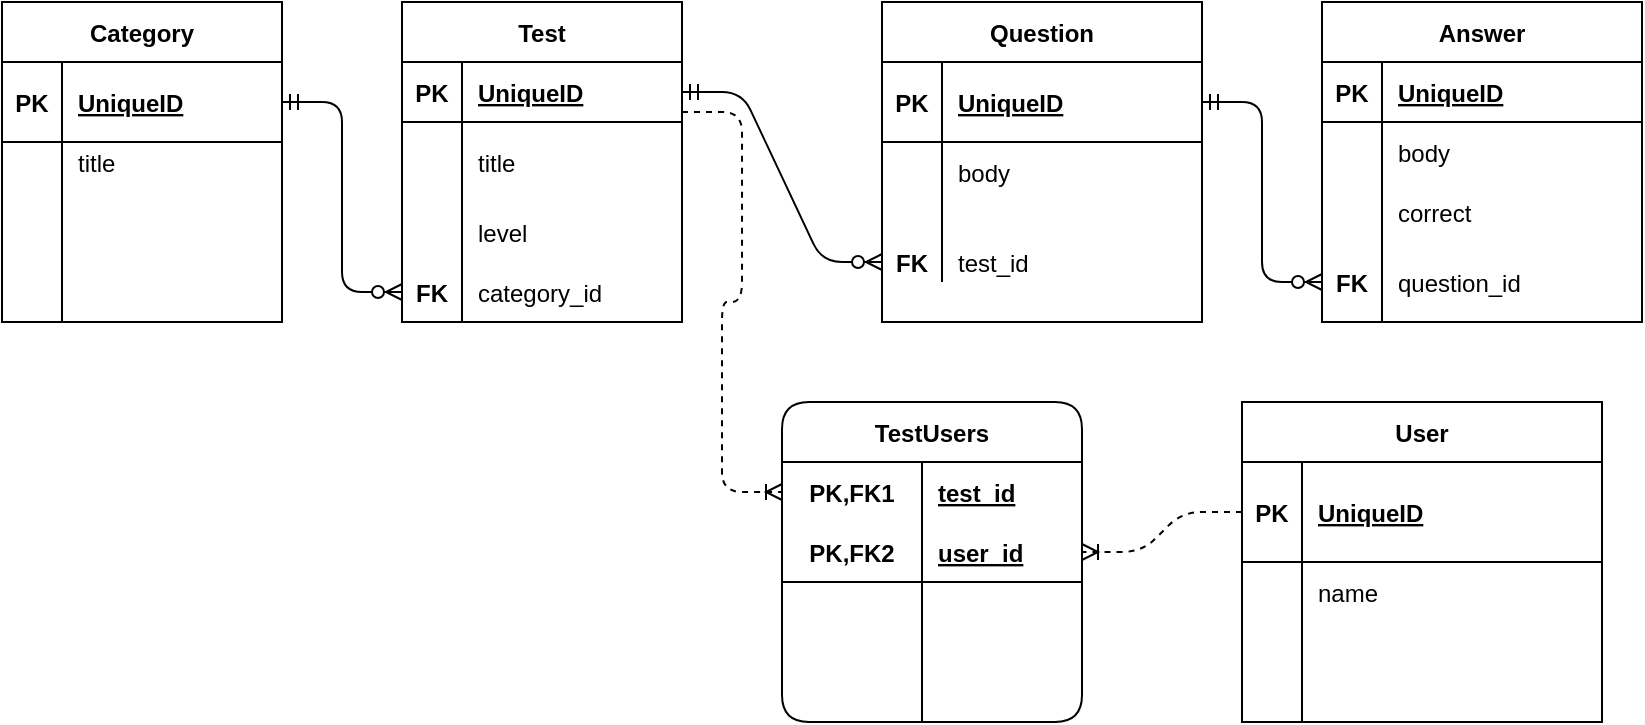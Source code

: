 <mxfile version="14.8.6" type="github">
  <diagram id="R2lEEEUBdFMjLlhIrx00" name="Page-1">
    <mxGraphModel dx="862" dy="407" grid="1" gridSize="10" guides="1" tooltips="1" connect="1" arrows="1" fold="1" page="1" pageScale="1" pageWidth="850" pageHeight="1100" math="0" shadow="0" extFonts="Permanent Marker^https://fonts.googleapis.com/css?family=Permanent+Marker">
      <root>
        <mxCell id="0" />
        <mxCell id="1" parent="0" />
        <mxCell id="PoZgH3zULXcozwSO1ZEm-1" value="Test" style="shape=table;startSize=30;container=1;collapsible=1;childLayout=tableLayout;fixedRows=1;rowLines=0;fontStyle=1;align=center;resizeLast=1;fontSize=12;" parent="1" vertex="1">
          <mxGeometry x="220" y="80" width="140" height="160" as="geometry" />
        </mxCell>
        <mxCell id="PoZgH3zULXcozwSO1ZEm-2" value="" style="shape=partialRectangle;collapsible=0;dropTarget=0;pointerEvents=0;fillColor=none;top=0;left=0;bottom=1;right=0;points=[[0,0.5],[1,0.5]];portConstraint=eastwest;" parent="PoZgH3zULXcozwSO1ZEm-1" vertex="1">
          <mxGeometry y="30" width="140" height="30" as="geometry" />
        </mxCell>
        <mxCell id="PoZgH3zULXcozwSO1ZEm-3" value="PK" style="shape=partialRectangle;connectable=0;fillColor=none;top=0;left=0;bottom=0;right=0;fontStyle=1;overflow=hidden;" parent="PoZgH3zULXcozwSO1ZEm-2" vertex="1">
          <mxGeometry width="30" height="30" as="geometry" />
        </mxCell>
        <mxCell id="PoZgH3zULXcozwSO1ZEm-4" value="UniqueID" style="shape=partialRectangle;connectable=0;fillColor=none;top=0;left=0;bottom=0;right=0;align=left;spacingLeft=6;fontStyle=5;overflow=hidden;" parent="PoZgH3zULXcozwSO1ZEm-2" vertex="1">
          <mxGeometry x="30" width="110" height="30" as="geometry" />
        </mxCell>
        <mxCell id="PoZgH3zULXcozwSO1ZEm-5" value="" style="shape=partialRectangle;collapsible=0;dropTarget=0;pointerEvents=0;fillColor=none;top=0;left=0;bottom=0;right=0;points=[[0,0.5],[1,0.5]];portConstraint=eastwest;" parent="PoZgH3zULXcozwSO1ZEm-1" vertex="1">
          <mxGeometry y="60" width="140" height="40" as="geometry" />
        </mxCell>
        <mxCell id="PoZgH3zULXcozwSO1ZEm-6" value="" style="shape=partialRectangle;connectable=0;fillColor=none;top=0;left=0;bottom=0;right=0;editable=1;overflow=hidden;" parent="PoZgH3zULXcozwSO1ZEm-5" vertex="1">
          <mxGeometry width="30" height="40" as="geometry" />
        </mxCell>
        <mxCell id="PoZgH3zULXcozwSO1ZEm-7" value="title" style="shape=partialRectangle;connectable=0;fillColor=none;top=0;left=0;bottom=0;right=0;align=left;spacingLeft=6;overflow=hidden;fontSize=12;" parent="PoZgH3zULXcozwSO1ZEm-5" vertex="1">
          <mxGeometry x="30" width="110" height="40" as="geometry" />
        </mxCell>
        <mxCell id="PoZgH3zULXcozwSO1ZEm-8" value="" style="shape=partialRectangle;collapsible=0;dropTarget=0;pointerEvents=0;fillColor=none;top=0;left=0;bottom=0;right=0;points=[[0,0.5],[1,0.5]];portConstraint=eastwest;" parent="PoZgH3zULXcozwSO1ZEm-1" vertex="1">
          <mxGeometry y="100" width="140" height="30" as="geometry" />
        </mxCell>
        <mxCell id="PoZgH3zULXcozwSO1ZEm-9" value="" style="shape=partialRectangle;connectable=0;fillColor=none;top=0;left=0;bottom=0;right=0;editable=1;overflow=hidden;" parent="PoZgH3zULXcozwSO1ZEm-8" vertex="1">
          <mxGeometry width="30" height="30" as="geometry" />
        </mxCell>
        <mxCell id="PoZgH3zULXcozwSO1ZEm-10" value="level" style="shape=partialRectangle;connectable=0;fillColor=none;top=0;left=0;bottom=0;right=0;align=left;spacingLeft=6;overflow=hidden;" parent="PoZgH3zULXcozwSO1ZEm-8" vertex="1">
          <mxGeometry x="30" width="110" height="30" as="geometry" />
        </mxCell>
        <mxCell id="PoZgH3zULXcozwSO1ZEm-11" value="" style="shape=partialRectangle;collapsible=0;dropTarget=0;pointerEvents=0;fillColor=none;top=0;left=0;bottom=0;right=0;points=[[0,0.5],[1,0.5]];portConstraint=eastwest;" parent="PoZgH3zULXcozwSO1ZEm-1" vertex="1">
          <mxGeometry y="130" width="140" height="30" as="geometry" />
        </mxCell>
        <mxCell id="PoZgH3zULXcozwSO1ZEm-12" value="FK" style="shape=partialRectangle;connectable=0;fillColor=none;top=0;left=0;bottom=0;right=0;editable=1;overflow=hidden;fontStyle=1;" parent="PoZgH3zULXcozwSO1ZEm-11" vertex="1">
          <mxGeometry width="30" height="30" as="geometry" />
        </mxCell>
        <mxCell id="PoZgH3zULXcozwSO1ZEm-13" value="category_id" style="shape=partialRectangle;connectable=0;fillColor=none;top=0;left=0;bottom=0;right=0;align=left;spacingLeft=6;overflow=hidden;" parent="PoZgH3zULXcozwSO1ZEm-11" vertex="1">
          <mxGeometry x="30" width="110" height="30" as="geometry" />
        </mxCell>
        <mxCell id="PoZgH3zULXcozwSO1ZEm-40" value="Question" style="shape=table;startSize=30;container=1;collapsible=1;childLayout=tableLayout;fixedRows=1;rowLines=0;fontStyle=1;align=center;resizeLast=1;" parent="1" vertex="1">
          <mxGeometry x="460" y="80" width="160" height="160" as="geometry" />
        </mxCell>
        <mxCell id="PoZgH3zULXcozwSO1ZEm-41" value="" style="shape=partialRectangle;collapsible=0;dropTarget=0;pointerEvents=0;fillColor=none;top=0;left=0;bottom=1;right=0;points=[[0,0.5],[1,0.5]];portConstraint=eastwest;" parent="PoZgH3zULXcozwSO1ZEm-40" vertex="1">
          <mxGeometry y="30" width="160" height="40" as="geometry" />
        </mxCell>
        <mxCell id="PoZgH3zULXcozwSO1ZEm-42" value="PK" style="shape=partialRectangle;connectable=0;fillColor=none;top=0;left=0;bottom=0;right=0;fontStyle=1;overflow=hidden;" parent="PoZgH3zULXcozwSO1ZEm-41" vertex="1">
          <mxGeometry width="30" height="40" as="geometry" />
        </mxCell>
        <mxCell id="PoZgH3zULXcozwSO1ZEm-43" value="UniqueID" style="shape=partialRectangle;connectable=0;fillColor=none;top=0;left=0;bottom=0;right=0;align=left;spacingLeft=6;fontStyle=5;overflow=hidden;" parent="PoZgH3zULXcozwSO1ZEm-41" vertex="1">
          <mxGeometry x="30" width="130" height="40" as="geometry" />
        </mxCell>
        <mxCell id="PoZgH3zULXcozwSO1ZEm-44" value="" style="shape=partialRectangle;collapsible=0;dropTarget=0;pointerEvents=0;fillColor=none;top=0;left=0;bottom=0;right=0;points=[[0,0.5],[1,0.5]];portConstraint=eastwest;" parent="PoZgH3zULXcozwSO1ZEm-40" vertex="1">
          <mxGeometry y="70" width="160" height="30" as="geometry" />
        </mxCell>
        <mxCell id="PoZgH3zULXcozwSO1ZEm-45" value="" style="shape=partialRectangle;connectable=0;fillColor=none;top=0;left=0;bottom=0;right=0;editable=1;overflow=hidden;" parent="PoZgH3zULXcozwSO1ZEm-44" vertex="1">
          <mxGeometry width="30" height="30" as="geometry" />
        </mxCell>
        <mxCell id="PoZgH3zULXcozwSO1ZEm-46" value="body" style="shape=partialRectangle;connectable=0;fillColor=none;top=0;left=0;bottom=0;right=0;align=left;spacingLeft=6;overflow=hidden;" parent="PoZgH3zULXcozwSO1ZEm-44" vertex="1">
          <mxGeometry x="30" width="130" height="30" as="geometry" />
        </mxCell>
        <mxCell id="PoZgH3zULXcozwSO1ZEm-47" value="" style="shape=partialRectangle;collapsible=0;dropTarget=0;pointerEvents=0;fillColor=none;top=0;left=0;bottom=0;right=0;points=[[0,0.5],[1,0.5]];portConstraint=eastwest;" parent="PoZgH3zULXcozwSO1ZEm-40" vertex="1">
          <mxGeometry y="100" width="160" height="20" as="geometry" />
        </mxCell>
        <mxCell id="PoZgH3zULXcozwSO1ZEm-48" value="" style="shape=partialRectangle;connectable=0;fillColor=none;top=0;left=0;bottom=0;right=0;editable=1;overflow=hidden;" parent="PoZgH3zULXcozwSO1ZEm-47" vertex="1">
          <mxGeometry width="30" height="20" as="geometry" />
        </mxCell>
        <mxCell id="PoZgH3zULXcozwSO1ZEm-49" value="" style="shape=partialRectangle;connectable=0;fillColor=none;top=0;left=0;bottom=0;right=0;align=left;spacingLeft=6;overflow=hidden;" parent="PoZgH3zULXcozwSO1ZEm-47" vertex="1">
          <mxGeometry x="30" width="130" height="20" as="geometry" />
        </mxCell>
        <mxCell id="PoZgH3zULXcozwSO1ZEm-50" value="" style="shape=partialRectangle;collapsible=0;dropTarget=0;pointerEvents=0;fillColor=none;top=0;left=0;bottom=0;right=0;points=[[0,0.5],[1,0.5]];portConstraint=eastwest;" parent="PoZgH3zULXcozwSO1ZEm-40" vertex="1">
          <mxGeometry y="120" width="160" height="20" as="geometry" />
        </mxCell>
        <mxCell id="PoZgH3zULXcozwSO1ZEm-51" value="FK" style="shape=partialRectangle;connectable=0;fillColor=none;top=0;left=0;bottom=0;right=0;editable=1;overflow=hidden;fontStyle=1;" parent="PoZgH3zULXcozwSO1ZEm-50" vertex="1">
          <mxGeometry width="30" height="20" as="geometry" />
        </mxCell>
        <mxCell id="PoZgH3zULXcozwSO1ZEm-52" value="test_id" style="shape=partialRectangle;connectable=0;fillColor=none;top=0;left=0;bottom=0;right=0;align=left;spacingLeft=6;overflow=hidden;" parent="PoZgH3zULXcozwSO1ZEm-50" vertex="1">
          <mxGeometry x="30" width="130" height="20" as="geometry" />
        </mxCell>
        <mxCell id="PoZgH3zULXcozwSO1ZEm-69" value="Answer" style="shape=table;startSize=30;container=1;collapsible=1;childLayout=tableLayout;fixedRows=1;rowLines=0;fontStyle=1;align=center;resizeLast=1;" parent="1" vertex="1">
          <mxGeometry x="680" y="80" width="160" height="160" as="geometry" />
        </mxCell>
        <mxCell id="PoZgH3zULXcozwSO1ZEm-70" value="" style="shape=partialRectangle;collapsible=0;dropTarget=0;pointerEvents=0;fillColor=none;top=0;left=0;bottom=1;right=0;points=[[0,0.5],[1,0.5]];portConstraint=eastwest;" parent="PoZgH3zULXcozwSO1ZEm-69" vertex="1">
          <mxGeometry y="30" width="160" height="30" as="geometry" />
        </mxCell>
        <mxCell id="PoZgH3zULXcozwSO1ZEm-71" value="PK" style="shape=partialRectangle;connectable=0;fillColor=none;top=0;left=0;bottom=0;right=0;fontStyle=1;overflow=hidden;" parent="PoZgH3zULXcozwSO1ZEm-70" vertex="1">
          <mxGeometry width="30" height="30" as="geometry" />
        </mxCell>
        <mxCell id="PoZgH3zULXcozwSO1ZEm-72" value="UniqueID" style="shape=partialRectangle;connectable=0;fillColor=none;top=0;left=0;bottom=0;right=0;align=left;spacingLeft=6;fontStyle=5;overflow=hidden;" parent="PoZgH3zULXcozwSO1ZEm-70" vertex="1">
          <mxGeometry x="30" width="130" height="30" as="geometry" />
        </mxCell>
        <mxCell id="PoZgH3zULXcozwSO1ZEm-73" value="" style="shape=partialRectangle;collapsible=0;dropTarget=0;pointerEvents=0;fillColor=none;top=0;left=0;bottom=0;right=0;points=[[0,0.5],[1,0.5]];portConstraint=eastwest;" parent="PoZgH3zULXcozwSO1ZEm-69" vertex="1">
          <mxGeometry y="60" width="160" height="30" as="geometry" />
        </mxCell>
        <mxCell id="PoZgH3zULXcozwSO1ZEm-74" value="" style="shape=partialRectangle;connectable=0;fillColor=none;top=0;left=0;bottom=0;right=0;editable=1;overflow=hidden;" parent="PoZgH3zULXcozwSO1ZEm-73" vertex="1">
          <mxGeometry width="30" height="30" as="geometry" />
        </mxCell>
        <mxCell id="PoZgH3zULXcozwSO1ZEm-75" value="body" style="shape=partialRectangle;connectable=0;fillColor=none;top=0;left=0;bottom=0;right=0;align=left;spacingLeft=6;overflow=hidden;" parent="PoZgH3zULXcozwSO1ZEm-73" vertex="1">
          <mxGeometry x="30" width="130" height="30" as="geometry" />
        </mxCell>
        <mxCell id="PoZgH3zULXcozwSO1ZEm-76" value="" style="shape=partialRectangle;collapsible=0;dropTarget=0;pointerEvents=0;fillColor=none;top=0;left=0;bottom=0;right=0;points=[[0,0.5],[1,0.5]];portConstraint=eastwest;" parent="PoZgH3zULXcozwSO1ZEm-69" vertex="1">
          <mxGeometry y="90" width="160" height="30" as="geometry" />
        </mxCell>
        <mxCell id="PoZgH3zULXcozwSO1ZEm-77" value="" style="shape=partialRectangle;connectable=0;fillColor=none;top=0;left=0;bottom=0;right=0;editable=1;overflow=hidden;" parent="PoZgH3zULXcozwSO1ZEm-76" vertex="1">
          <mxGeometry width="30" height="30" as="geometry" />
        </mxCell>
        <mxCell id="PoZgH3zULXcozwSO1ZEm-78" value="correct" style="shape=partialRectangle;connectable=0;fillColor=none;top=0;left=0;bottom=0;right=0;align=left;spacingLeft=6;overflow=hidden;" parent="PoZgH3zULXcozwSO1ZEm-76" vertex="1">
          <mxGeometry x="30" width="130" height="30" as="geometry" />
        </mxCell>
        <mxCell id="PoZgH3zULXcozwSO1ZEm-79" value="" style="shape=partialRectangle;collapsible=0;dropTarget=0;pointerEvents=0;fillColor=none;top=0;left=0;bottom=0;right=0;points=[[0,0.5],[1,0.5]];portConstraint=eastwest;" parent="PoZgH3zULXcozwSO1ZEm-69" vertex="1">
          <mxGeometry y="120" width="160" height="40" as="geometry" />
        </mxCell>
        <mxCell id="PoZgH3zULXcozwSO1ZEm-80" value="FK" style="shape=partialRectangle;connectable=0;fillColor=none;top=0;left=0;bottom=0;right=0;editable=1;overflow=hidden;fontStyle=1;" parent="PoZgH3zULXcozwSO1ZEm-79" vertex="1">
          <mxGeometry width="30" height="40" as="geometry" />
        </mxCell>
        <mxCell id="PoZgH3zULXcozwSO1ZEm-81" value="question_id" style="shape=partialRectangle;connectable=0;fillColor=none;top=0;left=0;bottom=0;right=0;align=left;spacingLeft=6;overflow=hidden;" parent="PoZgH3zULXcozwSO1ZEm-79" vertex="1">
          <mxGeometry x="30" width="130" height="40" as="geometry" />
        </mxCell>
        <mxCell id="SYYis820KRbvg8EecR_D-3" value="TestUsers" style="shape=table;startSize=30;container=1;collapsible=1;childLayout=tableLayout;fixedRows=1;rowLines=0;fontStyle=1;align=center;resizeLast=1;rounded=1;" parent="1" vertex="1">
          <mxGeometry x="410" y="280" width="150" height="160" as="geometry" />
        </mxCell>
        <mxCell id="SYYis820KRbvg8EecR_D-4" value="" style="shape=partialRectangle;collapsible=0;dropTarget=0;pointerEvents=0;fillColor=none;top=0;left=0;bottom=0;right=0;points=[[0,0.5],[1,0.5]];portConstraint=eastwest;" parent="SYYis820KRbvg8EecR_D-3" vertex="1">
          <mxGeometry y="30" width="150" height="30" as="geometry" />
        </mxCell>
        <mxCell id="SYYis820KRbvg8EecR_D-5" value="PK,FK1" style="shape=partialRectangle;connectable=0;fillColor=none;top=0;left=0;bottom=0;right=0;fontStyle=1;overflow=hidden;" parent="SYYis820KRbvg8EecR_D-4" vertex="1">
          <mxGeometry width="70" height="30" as="geometry" />
        </mxCell>
        <mxCell id="SYYis820KRbvg8EecR_D-6" value="test_id" style="shape=partialRectangle;connectable=0;fillColor=none;top=0;left=0;bottom=0;right=0;align=left;spacingLeft=6;fontStyle=5;overflow=hidden;" parent="SYYis820KRbvg8EecR_D-4" vertex="1">
          <mxGeometry x="70" width="80" height="30" as="geometry" />
        </mxCell>
        <mxCell id="SYYis820KRbvg8EecR_D-7" value="" style="shape=partialRectangle;collapsible=0;dropTarget=0;pointerEvents=0;fillColor=none;top=0;left=0;bottom=1;right=0;points=[[0,0.5],[1,0.5]];portConstraint=eastwest;" parent="SYYis820KRbvg8EecR_D-3" vertex="1">
          <mxGeometry y="60" width="150" height="30" as="geometry" />
        </mxCell>
        <mxCell id="SYYis820KRbvg8EecR_D-8" value="PK,FK2" style="shape=partialRectangle;connectable=0;fillColor=none;top=0;left=0;bottom=0;right=0;fontStyle=1;overflow=hidden;" parent="SYYis820KRbvg8EecR_D-7" vertex="1">
          <mxGeometry width="70" height="30" as="geometry" />
        </mxCell>
        <mxCell id="SYYis820KRbvg8EecR_D-9" value="user_id" style="shape=partialRectangle;connectable=0;fillColor=none;top=0;left=0;bottom=0;right=0;align=left;spacingLeft=6;fontStyle=5;overflow=hidden;" parent="SYYis820KRbvg8EecR_D-7" vertex="1">
          <mxGeometry x="70" width="80" height="30" as="geometry" />
        </mxCell>
        <mxCell id="SYYis820KRbvg8EecR_D-10" value="" style="shape=partialRectangle;collapsible=0;dropTarget=0;pointerEvents=0;fillColor=none;top=0;left=0;bottom=0;right=0;points=[[0,0.5],[1,0.5]];portConstraint=eastwest;" parent="SYYis820KRbvg8EecR_D-3" vertex="1">
          <mxGeometry y="90" width="150" height="40" as="geometry" />
        </mxCell>
        <mxCell id="SYYis820KRbvg8EecR_D-11" value="" style="shape=partialRectangle;connectable=0;fillColor=none;top=0;left=0;bottom=0;right=0;editable=1;overflow=hidden;" parent="SYYis820KRbvg8EecR_D-10" vertex="1">
          <mxGeometry width="70" height="40" as="geometry" />
        </mxCell>
        <mxCell id="SYYis820KRbvg8EecR_D-12" value="" style="shape=partialRectangle;connectable=0;fillColor=none;top=0;left=0;bottom=0;right=0;align=left;spacingLeft=6;overflow=hidden;" parent="SYYis820KRbvg8EecR_D-10" vertex="1">
          <mxGeometry x="70" width="80" height="40" as="geometry" />
        </mxCell>
        <mxCell id="SYYis820KRbvg8EecR_D-13" value="" style="shape=partialRectangle;collapsible=0;dropTarget=0;pointerEvents=0;fillColor=none;top=0;left=0;bottom=0;right=0;points=[[0,0.5],[1,0.5]];portConstraint=eastwest;" parent="SYYis820KRbvg8EecR_D-3" vertex="1">
          <mxGeometry y="130" width="150" height="30" as="geometry" />
        </mxCell>
        <mxCell id="SYYis820KRbvg8EecR_D-14" value="" style="shape=partialRectangle;connectable=0;fillColor=none;top=0;left=0;bottom=0;right=0;editable=1;overflow=hidden;" parent="SYYis820KRbvg8EecR_D-13" vertex="1">
          <mxGeometry width="70" height="30" as="geometry" />
        </mxCell>
        <mxCell id="SYYis820KRbvg8EecR_D-15" value="" style="shape=partialRectangle;connectable=0;fillColor=none;top=0;left=0;bottom=0;right=0;align=left;spacingLeft=6;overflow=hidden;" parent="SYYis820KRbvg8EecR_D-13" vertex="1">
          <mxGeometry x="70" width="80" height="30" as="geometry" />
        </mxCell>
        <mxCell id="SYYis820KRbvg8EecR_D-26" value="Category" style="shape=table;startSize=30;container=1;collapsible=1;childLayout=tableLayout;fixedRows=1;rowLines=0;fontStyle=1;align=center;resizeLast=1;" parent="1" vertex="1">
          <mxGeometry x="20" y="80" width="140" height="160" as="geometry" />
        </mxCell>
        <mxCell id="SYYis820KRbvg8EecR_D-27" value="" style="shape=partialRectangle;collapsible=0;dropTarget=0;pointerEvents=0;fillColor=none;top=0;left=0;bottom=1;right=0;points=[[0,0.5],[1,0.5]];portConstraint=eastwest;" parent="SYYis820KRbvg8EecR_D-26" vertex="1">
          <mxGeometry y="30" width="140" height="40" as="geometry" />
        </mxCell>
        <mxCell id="SYYis820KRbvg8EecR_D-28" value="PK" style="shape=partialRectangle;connectable=0;fillColor=none;top=0;left=0;bottom=0;right=0;fontStyle=1;overflow=hidden;" parent="SYYis820KRbvg8EecR_D-27" vertex="1">
          <mxGeometry width="30" height="40" as="geometry" />
        </mxCell>
        <mxCell id="SYYis820KRbvg8EecR_D-29" value="UniqueID" style="shape=partialRectangle;connectable=0;fillColor=none;top=0;left=0;bottom=0;right=0;align=left;spacingLeft=6;fontStyle=5;overflow=hidden;" parent="SYYis820KRbvg8EecR_D-27" vertex="1">
          <mxGeometry x="30" width="110" height="40" as="geometry" />
        </mxCell>
        <mxCell id="SYYis820KRbvg8EecR_D-30" value="" style="shape=partialRectangle;collapsible=0;dropTarget=0;pointerEvents=0;fillColor=none;top=0;left=0;bottom=0;right=0;points=[[0,0.5],[1,0.5]];portConstraint=eastwest;" parent="SYYis820KRbvg8EecR_D-26" vertex="1">
          <mxGeometry y="70" width="140" height="20" as="geometry" />
        </mxCell>
        <mxCell id="SYYis820KRbvg8EecR_D-31" value="" style="shape=partialRectangle;connectable=0;fillColor=none;top=0;left=0;bottom=0;right=0;editable=1;overflow=hidden;" parent="SYYis820KRbvg8EecR_D-30" vertex="1">
          <mxGeometry width="30" height="20" as="geometry" />
        </mxCell>
        <mxCell id="SYYis820KRbvg8EecR_D-32" value="title" style="shape=partialRectangle;connectable=0;fillColor=none;top=0;left=0;bottom=0;right=0;align=left;spacingLeft=6;overflow=hidden;" parent="SYYis820KRbvg8EecR_D-30" vertex="1">
          <mxGeometry x="30" width="110" height="20" as="geometry" />
        </mxCell>
        <mxCell id="SYYis820KRbvg8EecR_D-33" value="" style="shape=partialRectangle;collapsible=0;dropTarget=0;pointerEvents=0;fillColor=none;top=0;left=0;bottom=0;right=0;points=[[0,0.5],[1,0.5]];portConstraint=eastwest;" parent="SYYis820KRbvg8EecR_D-26" vertex="1">
          <mxGeometry y="90" width="140" height="30" as="geometry" />
        </mxCell>
        <mxCell id="SYYis820KRbvg8EecR_D-34" value="" style="shape=partialRectangle;connectable=0;fillColor=none;top=0;left=0;bottom=0;right=0;editable=1;overflow=hidden;" parent="SYYis820KRbvg8EecR_D-33" vertex="1">
          <mxGeometry width="30" height="30" as="geometry" />
        </mxCell>
        <mxCell id="SYYis820KRbvg8EecR_D-35" value="" style="shape=partialRectangle;connectable=0;fillColor=none;top=0;left=0;bottom=0;right=0;align=left;spacingLeft=6;overflow=hidden;" parent="SYYis820KRbvg8EecR_D-33" vertex="1">
          <mxGeometry x="30" width="110" height="30" as="geometry" />
        </mxCell>
        <mxCell id="SYYis820KRbvg8EecR_D-36" value="" style="shape=partialRectangle;collapsible=0;dropTarget=0;pointerEvents=0;fillColor=none;top=0;left=0;bottom=0;right=0;points=[[0,0.5],[1,0.5]];portConstraint=eastwest;" parent="SYYis820KRbvg8EecR_D-26" vertex="1">
          <mxGeometry y="120" width="140" height="40" as="geometry" />
        </mxCell>
        <mxCell id="SYYis820KRbvg8EecR_D-37" value="" style="shape=partialRectangle;connectable=0;fillColor=none;top=0;left=0;bottom=0;right=0;editable=1;overflow=hidden;" parent="SYYis820KRbvg8EecR_D-36" vertex="1">
          <mxGeometry width="30" height="40" as="geometry" />
        </mxCell>
        <mxCell id="SYYis820KRbvg8EecR_D-38" value="" style="shape=partialRectangle;connectable=0;fillColor=none;top=0;left=0;bottom=0;right=0;align=left;spacingLeft=6;overflow=hidden;" parent="SYYis820KRbvg8EecR_D-36" vertex="1">
          <mxGeometry x="30" width="110" height="40" as="geometry" />
        </mxCell>
        <mxCell id="SYYis820KRbvg8EecR_D-41" value="" style="edgeStyle=entityRelationEdgeStyle;fontSize=12;html=1;endArrow=ERzeroToMany;startArrow=ERmandOne;sourcePerimeterSpacing=5;targetPerimeterSpacing=5;exitX=1;exitY=0.5;exitDx=0;exitDy=0;entryX=0;entryY=0.5;entryDx=0;entryDy=0;" parent="1" source="SYYis820KRbvg8EecR_D-27" target="PoZgH3zULXcozwSO1ZEm-11" edge="1">
          <mxGeometry width="100" height="100" relative="1" as="geometry">
            <mxPoint x="330" y="380" as="sourcePoint" />
            <mxPoint x="430" y="280" as="targetPoint" />
          </mxGeometry>
        </mxCell>
        <mxCell id="SYYis820KRbvg8EecR_D-76" value="" style="edgeStyle=entityRelationEdgeStyle;fontSize=12;html=1;endArrow=ERzeroToMany;startArrow=ERmandOne;sourcePerimeterSpacing=5;targetPerimeterSpacing=5;exitX=1;exitY=0.5;exitDx=0;exitDy=0;entryX=0;entryY=0.5;entryDx=0;entryDy=0;" parent="1" source="PoZgH3zULXcozwSO1ZEm-2" target="PoZgH3zULXcozwSO1ZEm-50" edge="1">
          <mxGeometry width="100" height="100" relative="1" as="geometry">
            <mxPoint x="370" y="290" as="sourcePoint" />
            <mxPoint x="470" y="190" as="targetPoint" />
          </mxGeometry>
        </mxCell>
        <mxCell id="SYYis820KRbvg8EecR_D-77" value="" style="edgeStyle=entityRelationEdgeStyle;fontSize=12;html=1;endArrow=ERzeroToMany;startArrow=ERmandOne;sourcePerimeterSpacing=5;targetPerimeterSpacing=5;exitX=1;exitY=0.5;exitDx=0;exitDy=0;entryX=0;entryY=0.5;entryDx=0;entryDy=0;" parent="1" source="PoZgH3zULXcozwSO1ZEm-41" target="PoZgH3zULXcozwSO1ZEm-79" edge="1">
          <mxGeometry width="100" height="100" relative="1" as="geometry">
            <mxPoint x="460" y="370" as="sourcePoint" />
            <mxPoint x="560" y="270" as="targetPoint" />
          </mxGeometry>
        </mxCell>
        <mxCell id="SYYis820KRbvg8EecR_D-78" value="" style="edgeStyle=entityRelationEdgeStyle;fontSize=12;html=1;endArrow=ERoneToMany;sourcePerimeterSpacing=5;targetPerimeterSpacing=5;exitX=1;exitY=-0.125;exitDx=0;exitDy=0;exitPerimeter=0;entryX=0;entryY=0.5;entryDx=0;entryDy=0;dashed=1;" parent="1" source="PoZgH3zULXcozwSO1ZEm-5" target="SYYis820KRbvg8EecR_D-4" edge="1">
          <mxGeometry width="100" height="100" relative="1" as="geometry">
            <mxPoint x="250" y="390" as="sourcePoint" />
            <mxPoint x="350" y="290" as="targetPoint" />
          </mxGeometry>
        </mxCell>
        <mxCell id="SYYis820KRbvg8EecR_D-79" value="User" style="shape=table;startSize=30;container=1;collapsible=1;childLayout=tableLayout;fixedRows=1;rowLines=0;fontStyle=1;align=center;resizeLast=1;" parent="1" vertex="1">
          <mxGeometry x="640" y="280" width="180" height="160" as="geometry" />
        </mxCell>
        <mxCell id="SYYis820KRbvg8EecR_D-80" value="" style="shape=partialRectangle;collapsible=0;dropTarget=0;pointerEvents=0;fillColor=none;top=0;left=0;bottom=1;right=0;points=[[0,0.5],[1,0.5]];portConstraint=eastwest;" parent="SYYis820KRbvg8EecR_D-79" vertex="1">
          <mxGeometry y="30" width="180" height="50" as="geometry" />
        </mxCell>
        <mxCell id="SYYis820KRbvg8EecR_D-81" value="PK" style="shape=partialRectangle;connectable=0;fillColor=none;top=0;left=0;bottom=0;right=0;fontStyle=1;overflow=hidden;" parent="SYYis820KRbvg8EecR_D-80" vertex="1">
          <mxGeometry width="30" height="50" as="geometry" />
        </mxCell>
        <mxCell id="SYYis820KRbvg8EecR_D-82" value="UniqueID" style="shape=partialRectangle;connectable=0;fillColor=none;top=0;left=0;bottom=0;right=0;align=left;spacingLeft=6;fontStyle=5;overflow=hidden;" parent="SYYis820KRbvg8EecR_D-80" vertex="1">
          <mxGeometry x="30" width="150" height="50" as="geometry" />
        </mxCell>
        <mxCell id="SYYis820KRbvg8EecR_D-83" value="" style="shape=partialRectangle;collapsible=0;dropTarget=0;pointerEvents=0;fillColor=none;top=0;left=0;bottom=0;right=0;points=[[0,0.5],[1,0.5]];portConstraint=eastwest;" parent="SYYis820KRbvg8EecR_D-79" vertex="1">
          <mxGeometry y="80" width="180" height="30" as="geometry" />
        </mxCell>
        <mxCell id="SYYis820KRbvg8EecR_D-84" value="" style="shape=partialRectangle;connectable=0;fillColor=none;top=0;left=0;bottom=0;right=0;editable=1;overflow=hidden;" parent="SYYis820KRbvg8EecR_D-83" vertex="1">
          <mxGeometry width="30" height="30" as="geometry" />
        </mxCell>
        <mxCell id="SYYis820KRbvg8EecR_D-85" value="name" style="shape=partialRectangle;connectable=0;fillColor=none;top=0;left=0;bottom=0;right=0;align=left;spacingLeft=6;overflow=hidden;" parent="SYYis820KRbvg8EecR_D-83" vertex="1">
          <mxGeometry x="30" width="150" height="30" as="geometry" />
        </mxCell>
        <mxCell id="SYYis820KRbvg8EecR_D-86" value="" style="shape=partialRectangle;collapsible=0;dropTarget=0;pointerEvents=0;fillColor=none;top=0;left=0;bottom=0;right=0;points=[[0,0.5],[1,0.5]];portConstraint=eastwest;" parent="SYYis820KRbvg8EecR_D-79" vertex="1">
          <mxGeometry y="110" width="180" height="30" as="geometry" />
        </mxCell>
        <mxCell id="SYYis820KRbvg8EecR_D-87" value="" style="shape=partialRectangle;connectable=0;fillColor=none;top=0;left=0;bottom=0;right=0;editable=1;overflow=hidden;" parent="SYYis820KRbvg8EecR_D-86" vertex="1">
          <mxGeometry width="30" height="30" as="geometry" />
        </mxCell>
        <mxCell id="SYYis820KRbvg8EecR_D-88" value="" style="shape=partialRectangle;connectable=0;fillColor=none;top=0;left=0;bottom=0;right=0;align=left;spacingLeft=6;overflow=hidden;" parent="SYYis820KRbvg8EecR_D-86" vertex="1">
          <mxGeometry x="30" width="150" height="30" as="geometry" />
        </mxCell>
        <mxCell id="SYYis820KRbvg8EecR_D-89" value="" style="shape=partialRectangle;collapsible=0;dropTarget=0;pointerEvents=0;fillColor=none;top=0;left=0;bottom=0;right=0;points=[[0,0.5],[1,0.5]];portConstraint=eastwest;" parent="SYYis820KRbvg8EecR_D-79" vertex="1">
          <mxGeometry y="140" width="180" height="20" as="geometry" />
        </mxCell>
        <mxCell id="SYYis820KRbvg8EecR_D-90" value="" style="shape=partialRectangle;connectable=0;fillColor=none;top=0;left=0;bottom=0;right=0;editable=1;overflow=hidden;" parent="SYYis820KRbvg8EecR_D-89" vertex="1">
          <mxGeometry width="30" height="20" as="geometry" />
        </mxCell>
        <mxCell id="SYYis820KRbvg8EecR_D-91" value="" style="shape=partialRectangle;connectable=0;fillColor=none;top=0;left=0;bottom=0;right=0;align=left;spacingLeft=6;overflow=hidden;" parent="SYYis820KRbvg8EecR_D-89" vertex="1">
          <mxGeometry x="30" width="150" height="20" as="geometry" />
        </mxCell>
        <mxCell id="SYYis820KRbvg8EecR_D-92" value="" style="edgeStyle=entityRelationEdgeStyle;fontSize=12;html=1;endArrow=ERoneToMany;sourcePerimeterSpacing=5;targetPerimeterSpacing=5;entryX=1;entryY=0.5;entryDx=0;entryDy=0;exitX=0;exitY=0.5;exitDx=0;exitDy=0;dashed=1;" parent="1" source="SYYis820KRbvg8EecR_D-80" target="SYYis820KRbvg8EecR_D-7" edge="1">
          <mxGeometry width="100" height="100" relative="1" as="geometry">
            <mxPoint x="180" y="400" as="sourcePoint" />
            <mxPoint x="280" y="300" as="targetPoint" />
          </mxGeometry>
        </mxCell>
      </root>
    </mxGraphModel>
  </diagram>
</mxfile>
